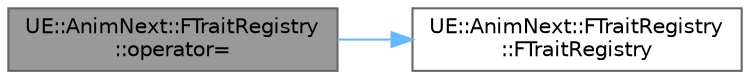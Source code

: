 digraph "UE::AnimNext::FTraitRegistry::operator="
{
 // INTERACTIVE_SVG=YES
 // LATEX_PDF_SIZE
  bgcolor="transparent";
  edge [fontname=Helvetica,fontsize=10,labelfontname=Helvetica,labelfontsize=10];
  node [fontname=Helvetica,fontsize=10,shape=box,height=0.2,width=0.4];
  rankdir="LR";
  Node1 [id="Node000001",label="UE::AnimNext::FTraitRegistry\l::operator=",height=0.2,width=0.4,color="gray40", fillcolor="grey60", style="filled", fontcolor="black",tooltip=" "];
  Node1 -> Node2 [id="edge1_Node000001_Node000002",color="steelblue1",style="solid",tooltip=" "];
  Node2 [id="Node000002",label="UE::AnimNext::FTraitRegistry\l::FTraitRegistry",height=0.2,width=0.4,color="grey40", fillcolor="white", style="filled",URL="$da/d43/structUE_1_1AnimNext_1_1FTraitRegistry.html#a5679257a9e569d5ea1ec101d17370a42",tooltip=" "];
}
